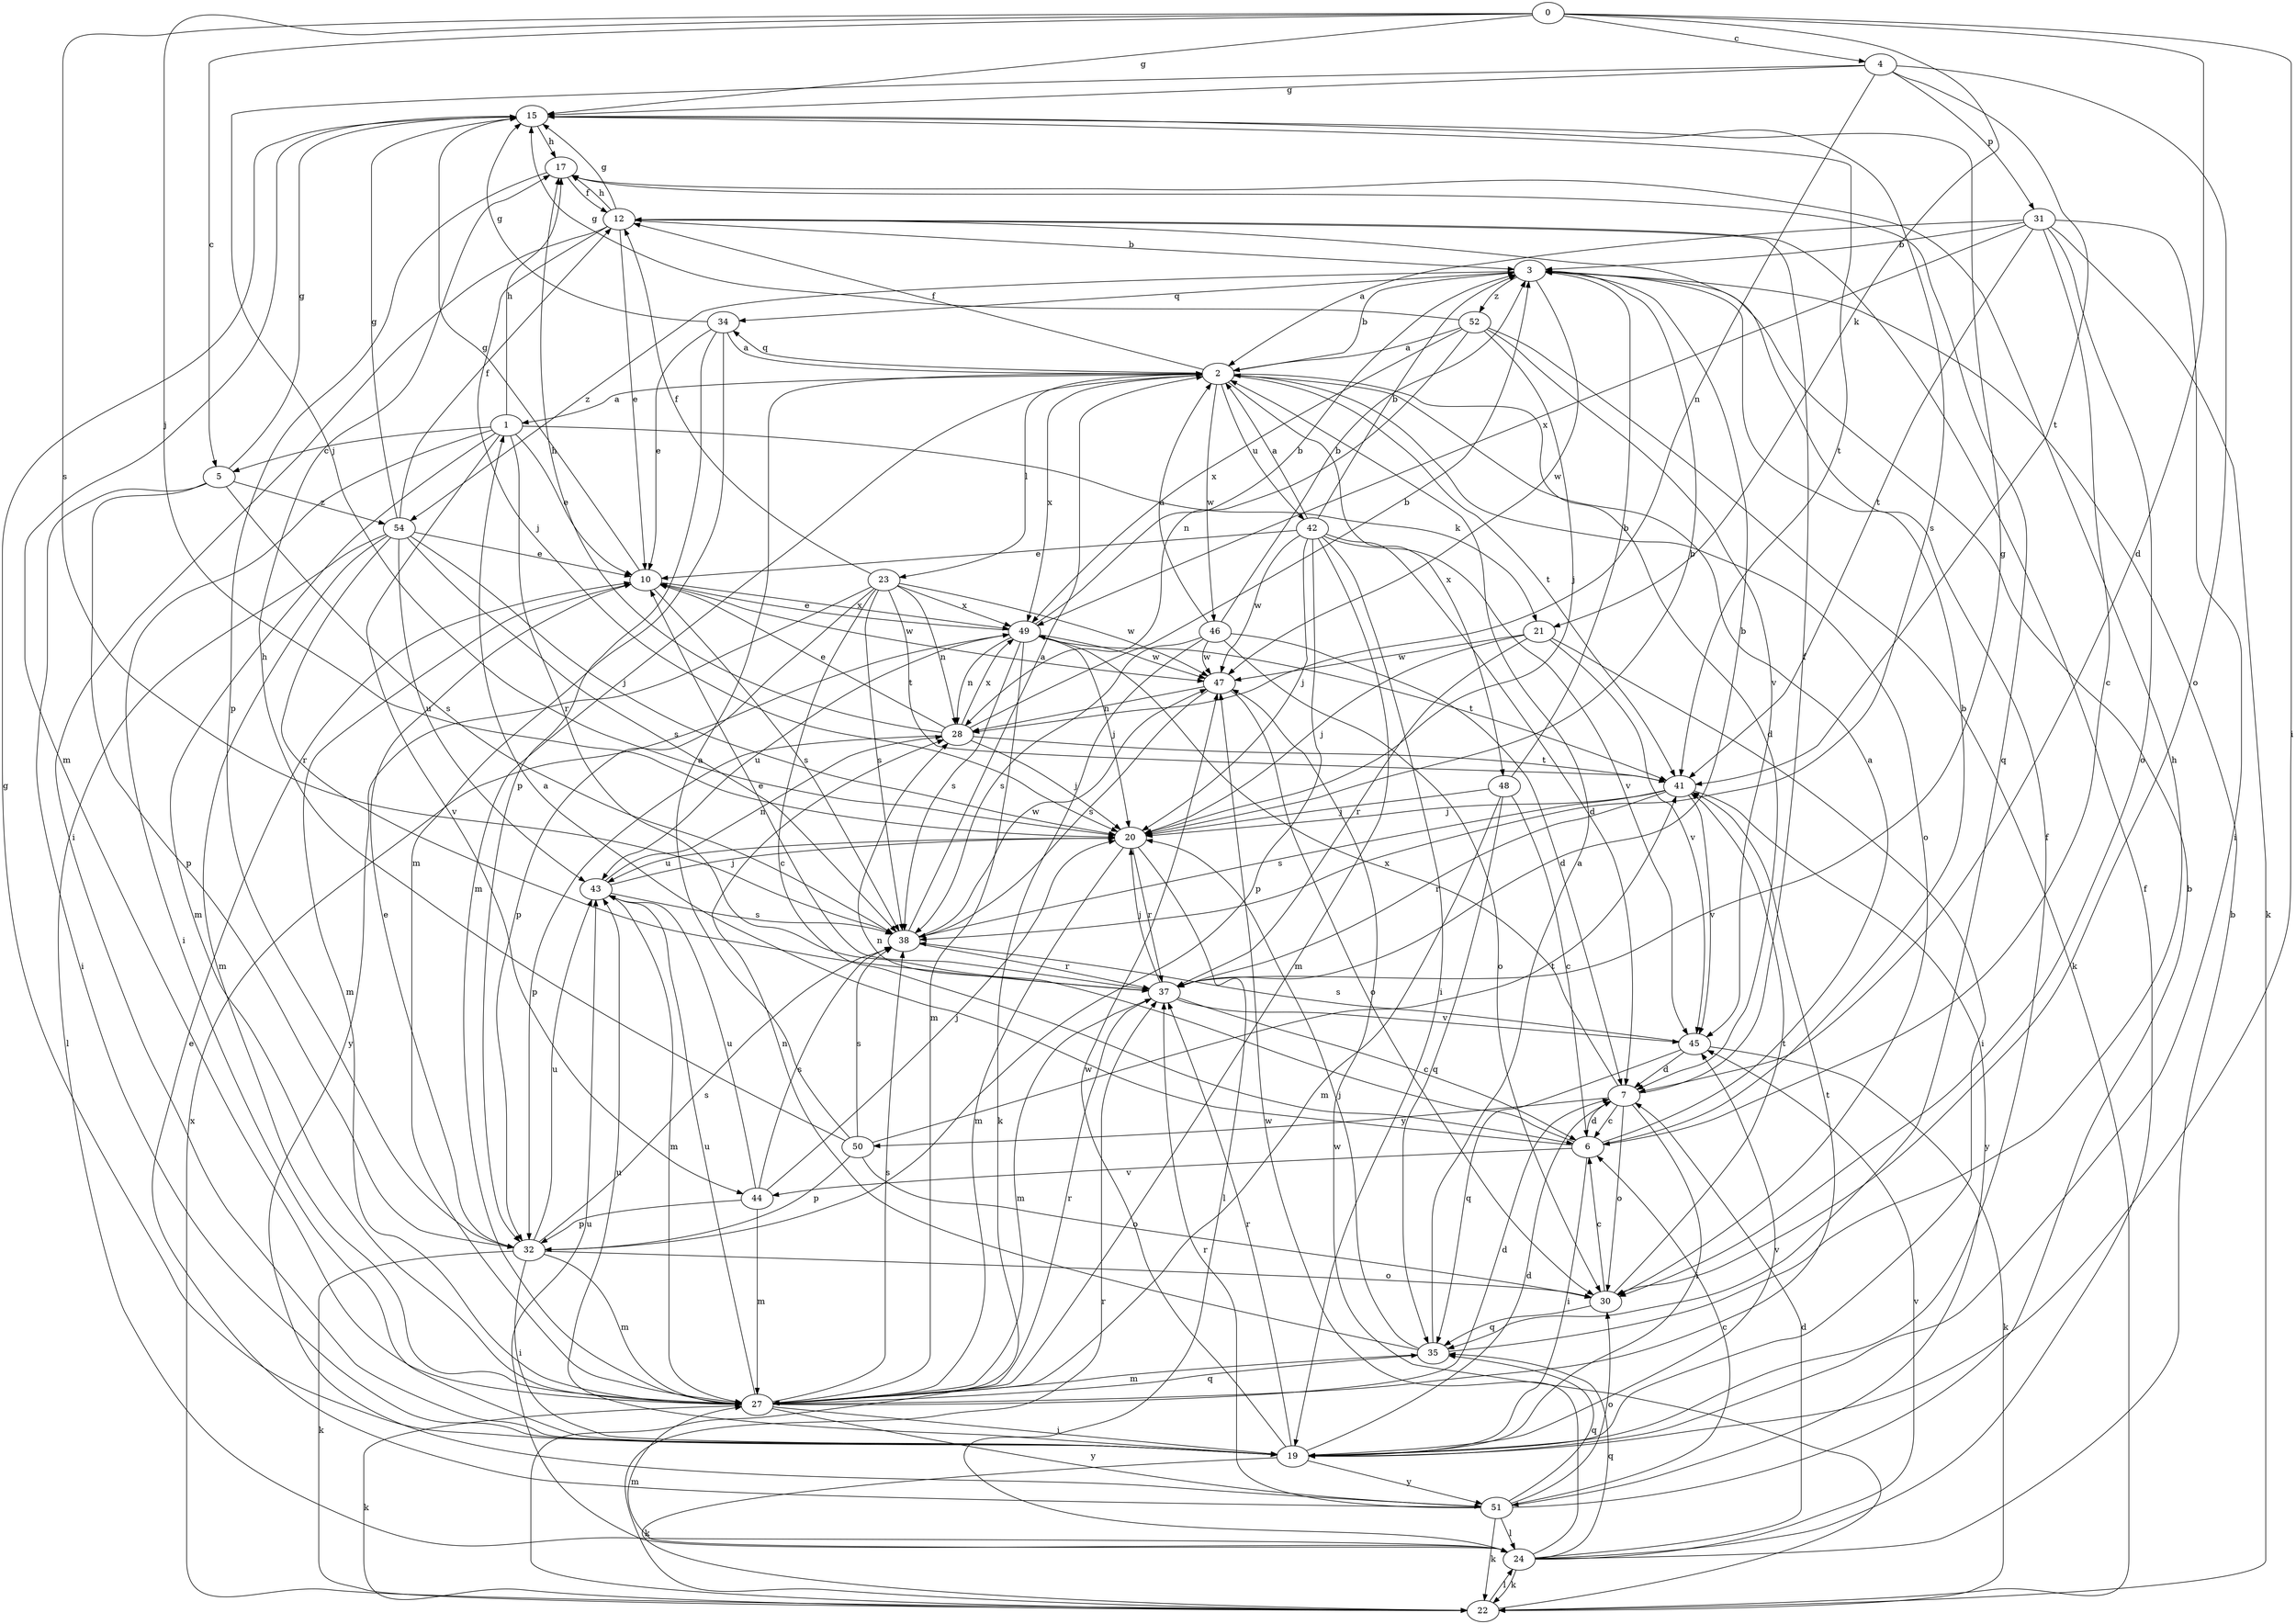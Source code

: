 strict digraph  {
0;
1;
2;
3;
4;
5;
6;
7;
10;
12;
15;
17;
19;
20;
21;
22;
23;
24;
27;
28;
30;
31;
32;
34;
35;
37;
38;
41;
42;
43;
44;
45;
46;
47;
48;
49;
50;
51;
52;
54;
0 -> 4  [label=c];
0 -> 5  [label=c];
0 -> 7  [label=d];
0 -> 15  [label=g];
0 -> 19  [label=i];
0 -> 20  [label=j];
0 -> 21  [label=k];
0 -> 38  [label=s];
1 -> 5  [label=c];
1 -> 10  [label=e];
1 -> 17  [label=h];
1 -> 19  [label=i];
1 -> 21  [label=k];
1 -> 27  [label=m];
1 -> 37  [label=r];
1 -> 44  [label=v];
2 -> 1  [label=a];
2 -> 3  [label=b];
2 -> 7  [label=d];
2 -> 12  [label=f];
2 -> 23  [label=l];
2 -> 27  [label=m];
2 -> 30  [label=o];
2 -> 34  [label=q];
2 -> 41  [label=t];
2 -> 42  [label=u];
2 -> 46  [label=w];
2 -> 48  [label=x];
2 -> 49  [label=x];
3 -> 34  [label=q];
3 -> 47  [label=w];
3 -> 52  [label=z];
3 -> 54  [label=z];
4 -> 15  [label=g];
4 -> 20  [label=j];
4 -> 28  [label=n];
4 -> 30  [label=o];
4 -> 31  [label=p];
4 -> 41  [label=t];
5 -> 15  [label=g];
5 -> 19  [label=i];
5 -> 32  [label=p];
5 -> 38  [label=s];
5 -> 54  [label=z];
6 -> 1  [label=a];
6 -> 2  [label=a];
6 -> 3  [label=b];
6 -> 7  [label=d];
6 -> 19  [label=i];
6 -> 28  [label=n];
6 -> 44  [label=v];
7 -> 6  [label=c];
7 -> 12  [label=f];
7 -> 19  [label=i];
7 -> 30  [label=o];
7 -> 49  [label=x];
7 -> 50  [label=y];
10 -> 15  [label=g];
10 -> 27  [label=m];
10 -> 38  [label=s];
10 -> 47  [label=w];
10 -> 49  [label=x];
12 -> 3  [label=b];
12 -> 10  [label=e];
12 -> 15  [label=g];
12 -> 17  [label=h];
12 -> 19  [label=i];
12 -> 20  [label=j];
15 -> 17  [label=h];
15 -> 27  [label=m];
15 -> 38  [label=s];
15 -> 41  [label=t];
17 -> 12  [label=f];
17 -> 32  [label=p];
17 -> 35  [label=q];
19 -> 7  [label=d];
19 -> 12  [label=f];
19 -> 15  [label=g];
19 -> 22  [label=k];
19 -> 37  [label=r];
19 -> 43  [label=u];
19 -> 45  [label=v];
19 -> 47  [label=w];
19 -> 51  [label=y];
20 -> 3  [label=b];
20 -> 24  [label=l];
20 -> 27  [label=m];
20 -> 37  [label=r];
20 -> 43  [label=u];
21 -> 19  [label=i];
21 -> 20  [label=j];
21 -> 37  [label=r];
21 -> 45  [label=v];
21 -> 47  [label=w];
22 -> 24  [label=l];
22 -> 37  [label=r];
22 -> 47  [label=w];
22 -> 49  [label=x];
23 -> 6  [label=c];
23 -> 12  [label=f];
23 -> 28  [label=n];
23 -> 32  [label=p];
23 -> 38  [label=s];
23 -> 41  [label=t];
23 -> 47  [label=w];
23 -> 49  [label=x];
23 -> 51  [label=y];
24 -> 3  [label=b];
24 -> 7  [label=d];
24 -> 12  [label=f];
24 -> 22  [label=k];
24 -> 27  [label=m];
24 -> 35  [label=q];
24 -> 43  [label=u];
24 -> 45  [label=v];
24 -> 47  [label=w];
27 -> 7  [label=d];
27 -> 19  [label=i];
27 -> 22  [label=k];
27 -> 35  [label=q];
27 -> 37  [label=r];
27 -> 38  [label=s];
27 -> 41  [label=t];
27 -> 43  [label=u];
27 -> 51  [label=y];
28 -> 3  [label=b];
28 -> 10  [label=e];
28 -> 17  [label=h];
28 -> 20  [label=j];
28 -> 32  [label=p];
28 -> 41  [label=t];
28 -> 49  [label=x];
30 -> 6  [label=c];
30 -> 35  [label=q];
30 -> 41  [label=t];
31 -> 2  [label=a];
31 -> 3  [label=b];
31 -> 6  [label=c];
31 -> 19  [label=i];
31 -> 22  [label=k];
31 -> 30  [label=o];
31 -> 41  [label=t];
31 -> 49  [label=x];
32 -> 10  [label=e];
32 -> 19  [label=i];
32 -> 22  [label=k];
32 -> 27  [label=m];
32 -> 30  [label=o];
32 -> 38  [label=s];
32 -> 43  [label=u];
34 -> 2  [label=a];
34 -> 10  [label=e];
34 -> 15  [label=g];
34 -> 27  [label=m];
34 -> 32  [label=p];
35 -> 2  [label=a];
35 -> 17  [label=h];
35 -> 20  [label=j];
35 -> 27  [label=m];
35 -> 28  [label=n];
37 -> 3  [label=b];
37 -> 6  [label=c];
37 -> 10  [label=e];
37 -> 15  [label=g];
37 -> 20  [label=j];
37 -> 27  [label=m];
37 -> 45  [label=v];
38 -> 2  [label=a];
38 -> 37  [label=r];
38 -> 47  [label=w];
41 -> 20  [label=j];
41 -> 37  [label=r];
41 -> 38  [label=s];
41 -> 45  [label=v];
41 -> 51  [label=y];
42 -> 2  [label=a];
42 -> 3  [label=b];
42 -> 7  [label=d];
42 -> 10  [label=e];
42 -> 19  [label=i];
42 -> 20  [label=j];
42 -> 27  [label=m];
42 -> 32  [label=p];
42 -> 45  [label=v];
42 -> 47  [label=w];
43 -> 20  [label=j];
43 -> 27  [label=m];
43 -> 28  [label=n];
43 -> 38  [label=s];
44 -> 20  [label=j];
44 -> 27  [label=m];
44 -> 32  [label=p];
44 -> 38  [label=s];
44 -> 43  [label=u];
45 -> 7  [label=d];
45 -> 22  [label=k];
45 -> 35  [label=q];
45 -> 38  [label=s];
46 -> 2  [label=a];
46 -> 3  [label=b];
46 -> 7  [label=d];
46 -> 22  [label=k];
46 -> 30  [label=o];
46 -> 38  [label=s];
46 -> 47  [label=w];
47 -> 28  [label=n];
47 -> 30  [label=o];
47 -> 38  [label=s];
48 -> 3  [label=b];
48 -> 6  [label=c];
48 -> 20  [label=j];
48 -> 27  [label=m];
48 -> 35  [label=q];
49 -> 3  [label=b];
49 -> 10  [label=e];
49 -> 20  [label=j];
49 -> 27  [label=m];
49 -> 28  [label=n];
49 -> 38  [label=s];
49 -> 41  [label=t];
49 -> 43  [label=u];
49 -> 47  [label=w];
50 -> 2  [label=a];
50 -> 17  [label=h];
50 -> 30  [label=o];
50 -> 32  [label=p];
50 -> 38  [label=s];
50 -> 41  [label=t];
51 -> 3  [label=b];
51 -> 6  [label=c];
51 -> 10  [label=e];
51 -> 22  [label=k];
51 -> 24  [label=l];
51 -> 30  [label=o];
51 -> 35  [label=q];
51 -> 37  [label=r];
52 -> 2  [label=a];
52 -> 15  [label=g];
52 -> 20  [label=j];
52 -> 22  [label=k];
52 -> 28  [label=n];
52 -> 45  [label=v];
52 -> 49  [label=x];
54 -> 10  [label=e];
54 -> 12  [label=f];
54 -> 15  [label=g];
54 -> 20  [label=j];
54 -> 24  [label=l];
54 -> 27  [label=m];
54 -> 37  [label=r];
54 -> 38  [label=s];
54 -> 43  [label=u];
}
